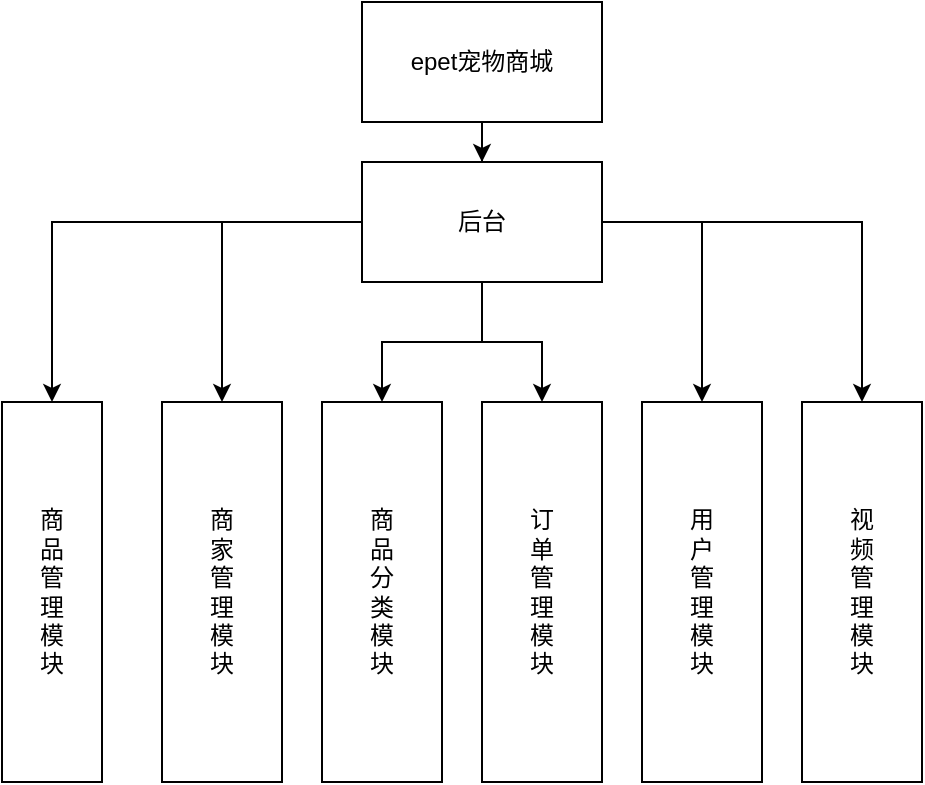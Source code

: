 <mxfile version="20.2.8" type="github"><diagram id="zNthEGzJI6W3dj2LNZ6W" name="第 1 页"><mxGraphModel dx="1422" dy="706" grid="1" gridSize="10" guides="1" tooltips="1" connect="1" arrows="1" fold="1" page="1" pageScale="1" pageWidth="827" pageHeight="1169" math="0" shadow="0"><root><mxCell id="0"/><mxCell id="1" parent="0"/><mxCell id="zY6FFglV8sXEG2uryqf_-10" style="edgeStyle=orthogonalEdgeStyle;rounded=0;orthogonalLoop=1;jettySize=auto;html=1;" edge="1" parent="1" source="zY6FFglV8sXEG2uryqf_-1" target="zY6FFglV8sXEG2uryqf_-4"><mxGeometry relative="1" as="geometry"/></mxCell><mxCell id="zY6FFglV8sXEG2uryqf_-12" style="edgeStyle=orthogonalEdgeStyle;rounded=0;orthogonalLoop=1;jettySize=auto;html=1;" edge="1" parent="1" source="zY6FFglV8sXEG2uryqf_-1" target="zY6FFglV8sXEG2uryqf_-5"><mxGeometry relative="1" as="geometry"/></mxCell><mxCell id="zY6FFglV8sXEG2uryqf_-13" style="edgeStyle=orthogonalEdgeStyle;rounded=0;orthogonalLoop=1;jettySize=auto;html=1;" edge="1" parent="1" source="zY6FFglV8sXEG2uryqf_-1" target="zY6FFglV8sXEG2uryqf_-8"><mxGeometry relative="1" as="geometry"/></mxCell><mxCell id="zY6FFglV8sXEG2uryqf_-14" style="edgeStyle=orthogonalEdgeStyle;rounded=0;orthogonalLoop=1;jettySize=auto;html=1;" edge="1" parent="1" source="zY6FFglV8sXEG2uryqf_-1" target="zY6FFglV8sXEG2uryqf_-9"><mxGeometry relative="1" as="geometry"/></mxCell><mxCell id="zY6FFglV8sXEG2uryqf_-15" style="edgeStyle=orthogonalEdgeStyle;rounded=0;orthogonalLoop=1;jettySize=auto;html=1;" edge="1" parent="1" source="zY6FFglV8sXEG2uryqf_-1" target="zY6FFglV8sXEG2uryqf_-6"><mxGeometry relative="1" as="geometry"/></mxCell><mxCell id="zY6FFglV8sXEG2uryqf_-17" style="edgeStyle=orthogonalEdgeStyle;rounded=0;orthogonalLoop=1;jettySize=auto;html=1;" edge="1" parent="1" source="zY6FFglV8sXEG2uryqf_-1" target="zY6FFglV8sXEG2uryqf_-7"><mxGeometry relative="1" as="geometry"/></mxCell><mxCell id="zY6FFglV8sXEG2uryqf_-1" value="后台" style="rounded=0;whiteSpace=wrap;html=1;" vertex="1" parent="1"><mxGeometry x="340" y="150" width="120" height="60" as="geometry"/></mxCell><mxCell id="zY6FFglV8sXEG2uryqf_-3" style="edgeStyle=orthogonalEdgeStyle;rounded=0;orthogonalLoop=1;jettySize=auto;html=1;" edge="1" parent="1" source="zY6FFglV8sXEG2uryqf_-2" target="zY6FFglV8sXEG2uryqf_-1"><mxGeometry relative="1" as="geometry"/></mxCell><mxCell id="zY6FFglV8sXEG2uryqf_-2" value="epet宠物商城" style="rounded=0;whiteSpace=wrap;html=1;" vertex="1" parent="1"><mxGeometry x="340" y="70" width="120" height="60" as="geometry"/></mxCell><mxCell id="zY6FFglV8sXEG2uryqf_-4" value="商&lt;br&gt;品&lt;br&gt;管&lt;br&gt;理&lt;br&gt;模&lt;br&gt;块" style="rounded=0;html=1;horizontal=1;whiteSpace=wrap;" vertex="1" parent="1"><mxGeometry x="160" y="270" width="50" height="190" as="geometry"/></mxCell><mxCell id="zY6FFglV8sXEG2uryqf_-5" value="商&lt;br&gt;家&lt;br&gt;管&lt;br&gt;理&lt;br&gt;模&lt;br&gt;块" style="rounded=0;whiteSpace=wrap;html=1;" vertex="1" parent="1"><mxGeometry x="240" y="270" width="60" height="190" as="geometry"/></mxCell><mxCell id="zY6FFglV8sXEG2uryqf_-6" value="商&lt;br&gt;品&lt;br&gt;分&lt;br&gt;类&lt;br&gt;模&lt;br&gt;块" style="rounded=0;whiteSpace=wrap;html=1;" vertex="1" parent="1"><mxGeometry x="320" y="270" width="60" height="190" as="geometry"/></mxCell><mxCell id="zY6FFglV8sXEG2uryqf_-7" value="订&lt;br&gt;单&lt;br&gt;管&lt;br&gt;理&lt;br&gt;模&lt;br&gt;块" style="rounded=0;whiteSpace=wrap;html=1;" vertex="1" parent="1"><mxGeometry x="400" y="270" width="60" height="190" as="geometry"/></mxCell><mxCell id="zY6FFglV8sXEG2uryqf_-8" value="用&lt;br&gt;户&lt;br&gt;管&lt;br&gt;理&lt;br&gt;模&lt;br&gt;块" style="rounded=0;whiteSpace=wrap;html=1;" vertex="1" parent="1"><mxGeometry x="480" y="270" width="60" height="190" as="geometry"/></mxCell><mxCell id="zY6FFglV8sXEG2uryqf_-9" value="视&lt;br&gt;频&lt;br&gt;管&lt;br&gt;理&lt;br&gt;模&lt;br&gt;块" style="rounded=0;whiteSpace=wrap;html=1;" vertex="1" parent="1"><mxGeometry x="560" y="270" width="60" height="190" as="geometry"/></mxCell></root></mxGraphModel></diagram></mxfile>